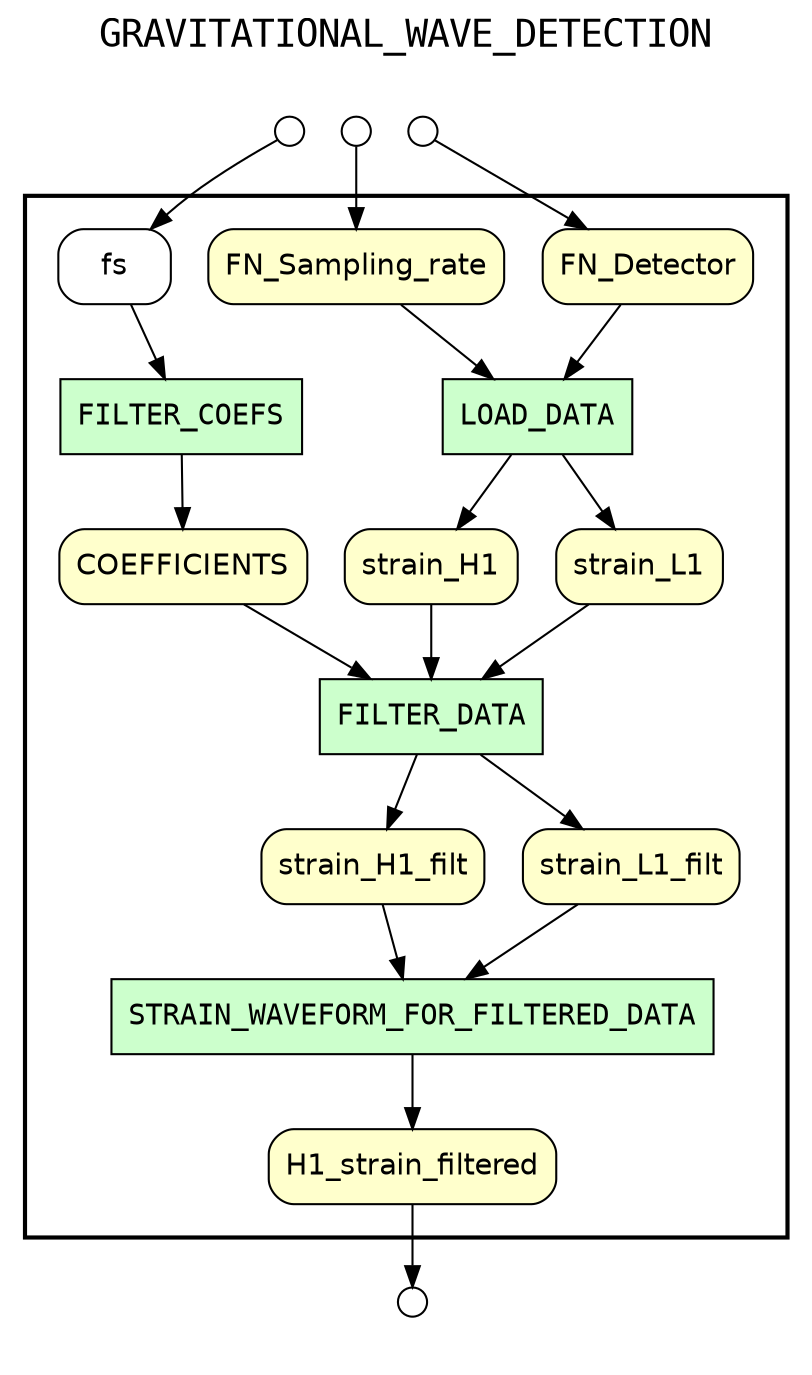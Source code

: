 
digraph yw_data_view {
rankdir=TB
fontname=Courier; fontsize=18; labelloc=t
label="GRAVITATIONAL_WAVE_DETECTION"
subgraph cluster_workflow { label=""; color=black; penwidth=2
subgraph cluster_workflow_inner { label=""; color=white
node[shape=box style="filled" fillcolor="#CCFFCC" peripheries=1 fontname=Courier]
FILTER_DATA
FILTER_COEFS
LOAD_DATA
STRAIN_WAVEFORM_FOR_FILTERED_DATA
node[shape=box style="filled" fillcolor="#CCFFCC" peripheries=1 fontname=Courier]
node[shape=box style="rounded,filled" fillcolor="#FFFFCC" peripheries=1 fontname=Helvetica]
FN_Detector
FN_Sampling_rate
strain_H1
strain_L1
COEFFICIENTS
strain_H1_filt
strain_L1_filt
H1_strain_filtered
node[shape=box style="rounded,filled" fillcolor="#FFFFFF" peripheries=1 fontname=Helvetica]
fs
}}
subgraph cluster_inflows { label=""; color=white; penwidth=2
subgraph cluster_inflows_inner { label=""; color=white
node[shape=circle fillcolor="#FFFFFF" peripheries=1 width=0.2]
fs_inflow [label=""]
FN_Detector_inflow [label=""]
FN_Sampling_rate_inflow [label=""]
}}
subgraph cluster_outflows { label=""; color=white; penwidth=2
subgraph cluster_outflows_inner { label=""; color=white
node[shape=circle fillcolor="#FFFFFF" peripheries=1 width=0.2]
H1_strain_filtered_outflow [label=""]
}}
strain_L1_filt -> STRAIN_WAVEFORM_FOR_FILTERED_DATA
strain_H1_filt -> STRAIN_WAVEFORM_FOR_FILTERED_DATA
COEFFICIENTS -> FILTER_DATA
fs -> FILTER_COEFS
strain_L1 -> FILTER_DATA
strain_H1 -> FILTER_DATA
FN_Sampling_rate -> LOAD_DATA
FN_Detector -> LOAD_DATA
LOAD_DATA -> strain_H1
LOAD_DATA -> strain_L1
FILTER_COEFS -> COEFFICIENTS
FILTER_DATA -> strain_H1_filt
FILTER_DATA -> strain_L1_filt
STRAIN_WAVEFORM_FOR_FILTERED_DATA -> H1_strain_filtered
fs_inflow -> fs
FN_Detector_inflow -> FN_Detector
FN_Sampling_rate_inflow -> FN_Sampling_rate
H1_strain_filtered -> H1_strain_filtered_outflow
}

